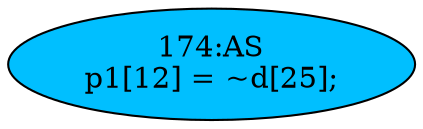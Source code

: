 strict digraph "" {
	node [label="\N"];
	"174:AS"	 [ast="<pyverilog.vparser.ast.Assign object at 0x7f40783b4a50>",
		def_var="['p1']",
		fillcolor=deepskyblue,
		label="174:AS
p1[12] = ~d[25];",
		statements="[]",
		style=filled,
		typ=Assign,
		use_var="['d']"];
}
